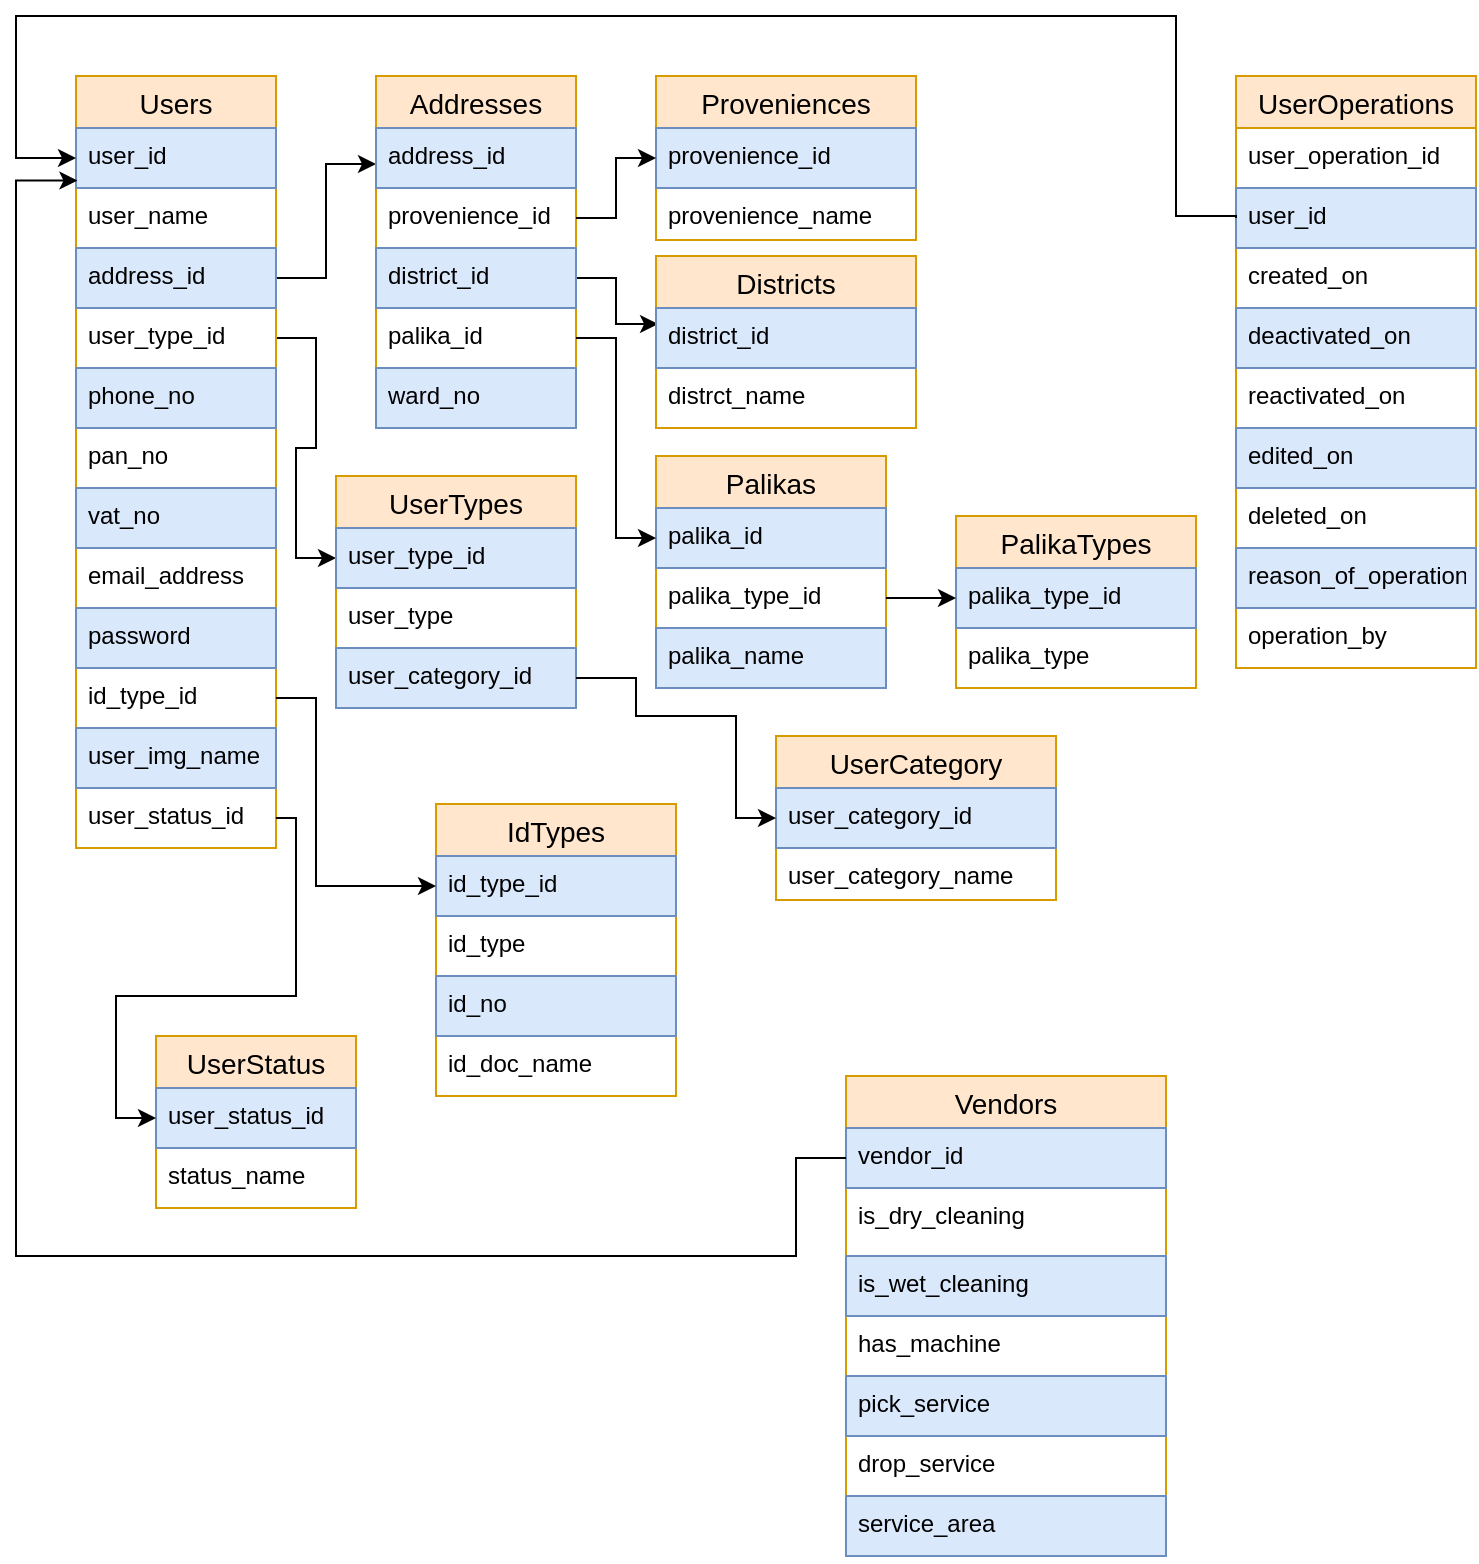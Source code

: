 <mxfile version="20.2.2" type="github">
  <diagram id="IBu_43Mrp2dpRGFDmGJ0" name="Page-1">
    <mxGraphModel dx="914" dy="474" grid="1" gridSize="10" guides="1" tooltips="1" connect="1" arrows="1" fold="1" page="1" pageScale="1" pageWidth="850" pageHeight="1100" math="0" shadow="0">
      <root>
        <mxCell id="0" />
        <mxCell id="1" parent="0" />
        <mxCell id="8awDatOAhmp6VXq2ZZ0f-31" style="edgeStyle=orthogonalEdgeStyle;rounded=0;orthogonalLoop=1;jettySize=auto;html=1;exitX=1;exitY=0.5;exitDx=0;exitDy=0;entryX=0;entryY=0.5;entryDx=0;entryDy=0;" parent="1" source="8awDatOAhmp6VXq2ZZ0f-26" target="8awDatOAhmp6VXq2ZZ0f-29" edge="1">
          <mxGeometry relative="1" as="geometry" />
        </mxCell>
        <mxCell id="8awDatOAhmp6VXq2ZZ0f-47" style="edgeStyle=orthogonalEdgeStyle;rounded=0;orthogonalLoop=1;jettySize=auto;html=1;entryX=0;entryY=0.25;entryDx=0;entryDy=0;exitX=1;exitY=0.5;exitDx=0;exitDy=0;" parent="1" source="8awDatOAhmp6VXq2ZZ0f-36" target="8awDatOAhmp6VXq2ZZ0f-37" edge="1">
          <mxGeometry relative="1" as="geometry" />
        </mxCell>
        <mxCell id="8awDatOAhmp6VXq2ZZ0f-24" value="Users" style="swimlane;fontStyle=0;childLayout=stackLayout;horizontal=1;startSize=26;horizontalStack=0;resizeParent=1;resizeParentMax=0;resizeLast=0;collapsible=1;marginBottom=0;align=center;fontSize=14;fillColor=#ffe6cc;strokeColor=#d79b00;" parent="1" vertex="1">
          <mxGeometry x="40" y="40" width="100" height="386" as="geometry" />
        </mxCell>
        <mxCell id="8awDatOAhmp6VXq2ZZ0f-25" value="user_id" style="text;strokeColor=#6c8ebf;fillColor=#dae8fc;spacingLeft=4;spacingRight=4;overflow=hidden;rotatable=0;points=[[0,0.5],[1,0.5]];portConstraint=eastwest;fontSize=12;fillStyle=auto;" parent="8awDatOAhmp6VXq2ZZ0f-24" vertex="1">
          <mxGeometry y="26" width="100" height="30" as="geometry" />
        </mxCell>
        <mxCell id="8awDatOAhmp6VXq2ZZ0f-46" value="user_name" style="text;spacingLeft=4;spacingRight=4;overflow=hidden;rotatable=0;points=[[0,0.5],[1,0.5]];portConstraint=eastwest;fontSize=12;fillStyle=auto;" parent="8awDatOAhmp6VXq2ZZ0f-24" vertex="1">
          <mxGeometry y="56" width="100" height="30" as="geometry" />
        </mxCell>
        <mxCell id="8awDatOAhmp6VXq2ZZ0f-36" value="address_id" style="text;strokeColor=#6c8ebf;fillColor=#dae8fc;spacingLeft=4;spacingRight=4;overflow=hidden;rotatable=0;points=[[0,0.5],[1,0.5]];portConstraint=eastwest;fontSize=12;" parent="8awDatOAhmp6VXq2ZZ0f-24" vertex="1">
          <mxGeometry y="86" width="100" height="30" as="geometry" />
        </mxCell>
        <mxCell id="8awDatOAhmp6VXq2ZZ0f-26" value="user_type_id" style="text;strokeColor=none;fillColor=none;spacingLeft=4;spacingRight=4;overflow=hidden;rotatable=0;points=[[0,0.5],[1,0.5]];portConstraint=eastwest;fontSize=12;" parent="8awDatOAhmp6VXq2ZZ0f-24" vertex="1">
          <mxGeometry y="116" width="100" height="30" as="geometry" />
        </mxCell>
        <mxCell id="8awDatOAhmp6VXq2ZZ0f-44" value="phone_no" style="text;strokeColor=#6c8ebf;fillColor=#dae8fc;spacingLeft=4;spacingRight=4;overflow=hidden;rotatable=0;points=[[0,0.5],[1,0.5]];portConstraint=eastwest;fontSize=12;" parent="8awDatOAhmp6VXq2ZZ0f-24" vertex="1">
          <mxGeometry y="146" width="100" height="30" as="geometry" />
        </mxCell>
        <mxCell id="hBHYlZeDeRZfYTCF6jD1-47" value="pan_no" style="text;spacingLeft=4;spacingRight=4;overflow=hidden;rotatable=0;points=[[0,0.5],[1,0.5]];portConstraint=eastwest;fontSize=12;" vertex="1" parent="8awDatOAhmp6VXq2ZZ0f-24">
          <mxGeometry y="176" width="100" height="30" as="geometry" />
        </mxCell>
        <mxCell id="hBHYlZeDeRZfYTCF6jD1-48" value="vat_no" style="text;spacingLeft=4;spacingRight=4;overflow=hidden;rotatable=0;points=[[0,0.5],[1,0.5]];portConstraint=eastwest;fontSize=12;fillColor=#dae8fc;strokeColor=#6c8ebf;" vertex="1" parent="8awDatOAhmp6VXq2ZZ0f-24">
          <mxGeometry y="206" width="100" height="30" as="geometry" />
        </mxCell>
        <mxCell id="8awDatOAhmp6VXq2ZZ0f-43" value="email_address" style="text;spacingLeft=4;spacingRight=4;overflow=hidden;rotatable=0;points=[[0,0.5],[1,0.5]];portConstraint=eastwest;fontSize=12;" parent="8awDatOAhmp6VXq2ZZ0f-24" vertex="1">
          <mxGeometry y="236" width="100" height="30" as="geometry" />
        </mxCell>
        <mxCell id="8awDatOAhmp6VXq2ZZ0f-45" value="password" style="text;spacingLeft=4;spacingRight=4;overflow=hidden;rotatable=0;points=[[0,0.5],[1,0.5]];portConstraint=eastwest;fontSize=12;fillColor=#dae8fc;strokeColor=#6c8ebf;" parent="8awDatOAhmp6VXq2ZZ0f-24" vertex="1">
          <mxGeometry y="266" width="100" height="30" as="geometry" />
        </mxCell>
        <mxCell id="8awDatOAhmp6VXq2ZZ0f-62" value="id_type_id" style="text;spacingLeft=4;spacingRight=4;overflow=hidden;rotatable=0;points=[[0,0.5],[1,0.5]];portConstraint=eastwest;fontSize=12;" parent="8awDatOAhmp6VXq2ZZ0f-24" vertex="1">
          <mxGeometry y="296" width="100" height="30" as="geometry" />
        </mxCell>
        <mxCell id="8awDatOAhmp6VXq2ZZ0f-67" value="user_img_name" style="text;spacingLeft=4;spacingRight=4;overflow=hidden;rotatable=0;points=[[0,0.5],[1,0.5]];portConstraint=eastwest;fontSize=12;fillColor=#dae8fc;strokeColor=#6c8ebf;" parent="8awDatOAhmp6VXq2ZZ0f-24" vertex="1">
          <mxGeometry y="326" width="100" height="30" as="geometry" />
        </mxCell>
        <mxCell id="hBHYlZeDeRZfYTCF6jD1-10" value="user_status_id" style="text;spacingLeft=4;spacingRight=4;overflow=hidden;rotatable=0;points=[[0,0.5],[1,0.5]];portConstraint=eastwest;fontSize=12;" vertex="1" parent="8awDatOAhmp6VXq2ZZ0f-24">
          <mxGeometry y="356" width="100" height="30" as="geometry" />
        </mxCell>
        <mxCell id="8awDatOAhmp6VXq2ZZ0f-28" value="UserTypes" style="swimlane;fontStyle=0;childLayout=stackLayout;horizontal=1;startSize=26;horizontalStack=0;resizeParent=1;resizeParentMax=0;resizeLast=0;collapsible=1;marginBottom=0;align=center;fontSize=14;fillColor=#ffe6cc;strokeColor=#d79b00;" parent="1" vertex="1">
          <mxGeometry x="170" y="240" width="120" height="116" as="geometry" />
        </mxCell>
        <mxCell id="8awDatOAhmp6VXq2ZZ0f-29" value="user_type_id" style="text;strokeColor=#6c8ebf;fillColor=#dae8fc;spacingLeft=4;spacingRight=4;overflow=hidden;rotatable=0;points=[[0,0.5],[1,0.5]];portConstraint=eastwest;fontSize=12;" parent="8awDatOAhmp6VXq2ZZ0f-28" vertex="1">
          <mxGeometry y="26" width="120" height="30" as="geometry" />
        </mxCell>
        <mxCell id="8awDatOAhmp6VXq2ZZ0f-30" value="user_type" style="text;strokeColor=none;fillColor=none;spacingLeft=4;spacingRight=4;overflow=hidden;rotatable=0;points=[[0,0.5],[1,0.5]];portConstraint=eastwest;fontSize=12;" parent="8awDatOAhmp6VXq2ZZ0f-28" vertex="1">
          <mxGeometry y="56" width="120" height="30" as="geometry" />
        </mxCell>
        <mxCell id="hBHYlZeDeRZfYTCF6jD1-11" value="user_category_id" style="text;strokeColor=#6c8ebf;fillColor=#dae8fc;spacingLeft=4;spacingRight=4;overflow=hidden;rotatable=0;points=[[0,0.5],[1,0.5]];portConstraint=eastwest;fontSize=12;" vertex="1" parent="8awDatOAhmp6VXq2ZZ0f-28">
          <mxGeometry y="86" width="120" height="30" as="geometry" />
        </mxCell>
        <mxCell id="8awDatOAhmp6VXq2ZZ0f-60" style="edgeStyle=orthogonalEdgeStyle;rounded=0;orthogonalLoop=1;jettySize=auto;html=1;entryX=0.008;entryY=0.267;entryDx=0;entryDy=0;entryPerimeter=0;exitX=1;exitY=0.5;exitDx=0;exitDy=0;" parent="1" source="8awDatOAhmp6VXq2ZZ0f-40" target="8awDatOAhmp6VXq2ZZ0f-54" edge="1">
          <mxGeometry relative="1" as="geometry" />
        </mxCell>
        <mxCell id="8awDatOAhmp6VXq2ZZ0f-37" value="Addresses" style="swimlane;fontStyle=0;childLayout=stackLayout;horizontal=1;startSize=26;horizontalStack=0;resizeParent=1;resizeParentMax=0;resizeLast=0;collapsible=1;marginBottom=0;align=center;fontSize=14;fillColor=#ffe6cc;strokeColor=#d79b00;" parent="1" vertex="1">
          <mxGeometry x="190" y="40" width="100" height="176" as="geometry" />
        </mxCell>
        <mxCell id="8awDatOAhmp6VXq2ZZ0f-38" value="address_id" style="text;strokeColor=#6c8ebf;fillColor=#dae8fc;spacingLeft=4;spacingRight=4;overflow=hidden;rotatable=0;points=[[0,0.5],[1,0.5]];portConstraint=eastwest;fontSize=12;fillStyle=auto;" parent="8awDatOAhmp6VXq2ZZ0f-37" vertex="1">
          <mxGeometry y="26" width="100" height="30" as="geometry" />
        </mxCell>
        <mxCell id="8awDatOAhmp6VXq2ZZ0f-39" value="provenience_id" style="text;strokeColor=none;fillColor=none;spacingLeft=4;spacingRight=4;overflow=hidden;rotatable=0;points=[[0,0.5],[1,0.5]];portConstraint=eastwest;fontSize=12;" parent="8awDatOAhmp6VXq2ZZ0f-37" vertex="1">
          <mxGeometry y="56" width="100" height="30" as="geometry" />
        </mxCell>
        <mxCell id="8awDatOAhmp6VXq2ZZ0f-40" value="district_id" style="text;strokeColor=#6c8ebf;fillColor=#dae8fc;spacingLeft=4;spacingRight=4;overflow=hidden;rotatable=0;points=[[0,0.5],[1,0.5]];portConstraint=eastwest;fontSize=12;" parent="8awDatOAhmp6VXq2ZZ0f-37" vertex="1">
          <mxGeometry y="86" width="100" height="30" as="geometry" />
        </mxCell>
        <mxCell id="8awDatOAhmp6VXq2ZZ0f-42" value="palika_id" style="text;spacingLeft=4;spacingRight=4;overflow=hidden;rotatable=0;points=[[0,0.5],[1,0.5]];portConstraint=eastwest;fontSize=12;" parent="8awDatOAhmp6VXq2ZZ0f-37" vertex="1">
          <mxGeometry y="116" width="100" height="30" as="geometry" />
        </mxCell>
        <mxCell id="8awDatOAhmp6VXq2ZZ0f-41" value="ward_no" style="text;strokeColor=#6c8ebf;fillColor=#dae8fc;spacingLeft=4;spacingRight=4;overflow=hidden;rotatable=0;points=[[0,0.5],[1,0.5]];portConstraint=eastwest;fontSize=12;" parent="8awDatOAhmp6VXq2ZZ0f-37" vertex="1">
          <mxGeometry y="146" width="100" height="30" as="geometry" />
        </mxCell>
        <mxCell id="8awDatOAhmp6VXq2ZZ0f-48" value="Palikas" style="swimlane;fontStyle=0;childLayout=stackLayout;horizontal=1;startSize=26;horizontalStack=0;resizeParent=1;resizeParentMax=0;resizeLast=0;collapsible=1;marginBottom=0;align=center;fontSize=14;fillColor=#ffe6cc;strokeColor=#d79b00;" parent="1" vertex="1">
          <mxGeometry x="330" y="230" width="115" height="116" as="geometry" />
        </mxCell>
        <mxCell id="8awDatOAhmp6VXq2ZZ0f-49" value="palika_id" style="text;strokeColor=#6c8ebf;fillColor=#dae8fc;spacingLeft=4;spacingRight=4;overflow=hidden;rotatable=0;points=[[0,0.5],[1,0.5]];portConstraint=eastwest;fontSize=12;" parent="8awDatOAhmp6VXq2ZZ0f-48" vertex="1">
          <mxGeometry y="26" width="115" height="30" as="geometry" />
        </mxCell>
        <mxCell id="8awDatOAhmp6VXq2ZZ0f-50" value="palika_type_id" style="text;strokeColor=none;fillColor=none;spacingLeft=4;spacingRight=4;overflow=hidden;rotatable=0;points=[[0,0.5],[1,0.5]];portConstraint=eastwest;fontSize=12;" parent="8awDatOAhmp6VXq2ZZ0f-48" vertex="1">
          <mxGeometry y="56" width="115" height="30" as="geometry" />
        </mxCell>
        <mxCell id="8awDatOAhmp6VXq2ZZ0f-51" value="palika_name" style="text;strokeColor=#6c8ebf;fillColor=#dae8fc;spacingLeft=4;spacingRight=4;overflow=hidden;rotatable=0;points=[[0,0.5],[1,0.5]];portConstraint=eastwest;fontSize=12;" parent="8awDatOAhmp6VXq2ZZ0f-48" vertex="1">
          <mxGeometry y="86" width="115" height="30" as="geometry" />
        </mxCell>
        <mxCell id="8awDatOAhmp6VXq2ZZ0f-52" style="edgeStyle=orthogonalEdgeStyle;rounded=0;orthogonalLoop=1;jettySize=auto;html=1;entryX=0;entryY=0.5;entryDx=0;entryDy=0;" parent="1" source="8awDatOAhmp6VXq2ZZ0f-42" target="8awDatOAhmp6VXq2ZZ0f-49" edge="1">
          <mxGeometry relative="1" as="geometry" />
        </mxCell>
        <mxCell id="8awDatOAhmp6VXq2ZZ0f-53" value="Districts" style="swimlane;fontStyle=0;childLayout=stackLayout;horizontal=1;startSize=26;horizontalStack=0;resizeParent=1;resizeParentMax=0;resizeLast=0;collapsible=1;marginBottom=0;align=center;fontSize=14;fillColor=#ffe6cc;strokeColor=#d79b00;" parent="1" vertex="1">
          <mxGeometry x="330" y="130" width="130" height="86" as="geometry" />
        </mxCell>
        <mxCell id="8awDatOAhmp6VXq2ZZ0f-54" value="district_id" style="text;strokeColor=#6c8ebf;fillColor=#dae8fc;spacingLeft=4;spacingRight=4;overflow=hidden;rotatable=0;points=[[0,0.5],[1,0.5]];portConstraint=eastwest;fontSize=12;" parent="8awDatOAhmp6VXq2ZZ0f-53" vertex="1">
          <mxGeometry y="26" width="130" height="30" as="geometry" />
        </mxCell>
        <mxCell id="8awDatOAhmp6VXq2ZZ0f-55" value="distrct_name" style="text;strokeColor=none;fillColor=none;spacingLeft=4;spacingRight=4;overflow=hidden;rotatable=0;points=[[0,0.5],[1,0.5]];portConstraint=eastwest;fontSize=12;" parent="8awDatOAhmp6VXq2ZZ0f-53" vertex="1">
          <mxGeometry y="56" width="130" height="30" as="geometry" />
        </mxCell>
        <mxCell id="8awDatOAhmp6VXq2ZZ0f-56" value="Proveniences" style="swimlane;fontStyle=0;childLayout=stackLayout;horizontal=1;startSize=26;horizontalStack=0;resizeParent=1;resizeParentMax=0;resizeLast=0;collapsible=1;marginBottom=0;align=center;fontSize=14;fillColor=#ffe6cc;strokeColor=#d79b00;" parent="1" vertex="1">
          <mxGeometry x="330" y="40" width="130" height="82" as="geometry" />
        </mxCell>
        <mxCell id="8awDatOAhmp6VXq2ZZ0f-57" value="provenience_id" style="text;strokeColor=#6c8ebf;fillColor=#dae8fc;spacingLeft=4;spacingRight=4;overflow=hidden;rotatable=0;points=[[0,0.5],[1,0.5]];portConstraint=eastwest;fontSize=12;" parent="8awDatOAhmp6VXq2ZZ0f-56" vertex="1">
          <mxGeometry y="26" width="130" height="30" as="geometry" />
        </mxCell>
        <mxCell id="8awDatOAhmp6VXq2ZZ0f-58" value="provenience_name" style="text;strokeColor=none;fillColor=none;spacingLeft=4;spacingRight=4;overflow=hidden;rotatable=0;points=[[0,0.5],[1,0.5]];portConstraint=eastwest;fontSize=12;" parent="8awDatOAhmp6VXq2ZZ0f-56" vertex="1">
          <mxGeometry y="56" width="130" height="26" as="geometry" />
        </mxCell>
        <mxCell id="8awDatOAhmp6VXq2ZZ0f-61" style="edgeStyle=orthogonalEdgeStyle;rounded=0;orthogonalLoop=1;jettySize=auto;html=1;entryX=0;entryY=0.5;entryDx=0;entryDy=0;" parent="1" source="8awDatOAhmp6VXq2ZZ0f-39" target="8awDatOAhmp6VXq2ZZ0f-57" edge="1">
          <mxGeometry relative="1" as="geometry" />
        </mxCell>
        <mxCell id="8awDatOAhmp6VXq2ZZ0f-63" value="IdTypes" style="swimlane;fontStyle=0;childLayout=stackLayout;horizontal=1;startSize=26;horizontalStack=0;resizeParent=1;resizeParentMax=0;resizeLast=0;collapsible=1;marginBottom=0;align=center;fontSize=14;fillColor=#ffe6cc;strokeColor=#d79b00;" parent="1" vertex="1">
          <mxGeometry x="220" y="404" width="120" height="146" as="geometry" />
        </mxCell>
        <mxCell id="8awDatOAhmp6VXq2ZZ0f-64" value="id_type_id" style="text;strokeColor=#6c8ebf;fillColor=#dae8fc;spacingLeft=4;spacingRight=4;overflow=hidden;rotatable=0;points=[[0,0.5],[1,0.5]];portConstraint=eastwest;fontSize=12;" parent="8awDatOAhmp6VXq2ZZ0f-63" vertex="1">
          <mxGeometry y="26" width="120" height="30" as="geometry" />
        </mxCell>
        <mxCell id="8awDatOAhmp6VXq2ZZ0f-65" value="id_type" style="text;strokeColor=none;fillColor=none;spacingLeft=4;spacingRight=4;overflow=hidden;rotatable=0;points=[[0,0.5],[1,0.5]];portConstraint=eastwest;fontSize=12;" parent="8awDatOAhmp6VXq2ZZ0f-63" vertex="1">
          <mxGeometry y="56" width="120" height="30" as="geometry" />
        </mxCell>
        <mxCell id="8awDatOAhmp6VXq2ZZ0f-66" value="id_no" style="text;strokeColor=#6c8ebf;fillColor=#dae8fc;spacingLeft=4;spacingRight=4;overflow=hidden;rotatable=0;points=[[0,0.5],[1,0.5]];portConstraint=eastwest;fontSize=12;" parent="8awDatOAhmp6VXq2ZZ0f-63" vertex="1">
          <mxGeometry y="86" width="120" height="30" as="geometry" />
        </mxCell>
        <mxCell id="8awDatOAhmp6VXq2ZZ0f-68" value="id_doc_name" style="text;spacingLeft=4;spacingRight=4;overflow=hidden;rotatable=0;points=[[0,0.5],[1,0.5]];portConstraint=eastwest;fontSize=12;" parent="8awDatOAhmp6VXq2ZZ0f-63" vertex="1">
          <mxGeometry y="116" width="120" height="30" as="geometry" />
        </mxCell>
        <mxCell id="hBHYlZeDeRZfYTCF6jD1-1" value="PalikaTypes" style="swimlane;fontStyle=0;childLayout=stackLayout;horizontal=1;startSize=26;horizontalStack=0;resizeParent=1;resizeParentMax=0;resizeLast=0;collapsible=1;marginBottom=0;align=center;fontSize=14;fillColor=#ffe6cc;strokeColor=#d79b00;" vertex="1" parent="1">
          <mxGeometry x="480" y="260" width="120" height="86" as="geometry" />
        </mxCell>
        <mxCell id="hBHYlZeDeRZfYTCF6jD1-2" value="palika_type_id" style="text;strokeColor=#6c8ebf;fillColor=#dae8fc;spacingLeft=4;spacingRight=4;overflow=hidden;rotatable=0;points=[[0,0.5],[1,0.5]];portConstraint=eastwest;fontSize=12;" vertex="1" parent="hBHYlZeDeRZfYTCF6jD1-1">
          <mxGeometry y="26" width="120" height="30" as="geometry" />
        </mxCell>
        <mxCell id="hBHYlZeDeRZfYTCF6jD1-3" value="palika_type" style="text;strokeColor=none;fillColor=none;spacingLeft=4;spacingRight=4;overflow=hidden;rotatable=0;points=[[0,0.5],[1,0.5]];portConstraint=eastwest;fontSize=12;" vertex="1" parent="hBHYlZeDeRZfYTCF6jD1-1">
          <mxGeometry y="56" width="120" height="30" as="geometry" />
        </mxCell>
        <mxCell id="hBHYlZeDeRZfYTCF6jD1-4" value="UserOperations" style="swimlane;fontStyle=0;childLayout=stackLayout;horizontal=1;startSize=26;horizontalStack=0;resizeParent=1;resizeParentMax=0;resizeLast=0;collapsible=1;marginBottom=0;align=center;fontSize=14;fillColor=#ffe6cc;strokeColor=#d79b00;" vertex="1" parent="1">
          <mxGeometry x="620" y="40" width="120" height="296" as="geometry" />
        </mxCell>
        <mxCell id="hBHYlZeDeRZfYTCF6jD1-22" value="user_operation_id" style="text;spacingLeft=4;spacingRight=4;overflow=hidden;rotatable=0;points=[[0,0.5],[1,0.5]];portConstraint=eastwest;fontSize=12;" vertex="1" parent="hBHYlZeDeRZfYTCF6jD1-4">
          <mxGeometry y="26" width="120" height="30" as="geometry" />
        </mxCell>
        <mxCell id="hBHYlZeDeRZfYTCF6jD1-5" value="user_id" style="text;strokeColor=#6c8ebf;fillColor=#dae8fc;spacingLeft=4;spacingRight=4;overflow=hidden;rotatable=0;points=[[0,0.5],[1,0.5]];portConstraint=eastwest;fontSize=12;" vertex="1" parent="hBHYlZeDeRZfYTCF6jD1-4">
          <mxGeometry y="56" width="120" height="30" as="geometry" />
        </mxCell>
        <mxCell id="hBHYlZeDeRZfYTCF6jD1-6" value="created_on" style="text;strokeColor=none;fillColor=none;spacingLeft=4;spacingRight=4;overflow=hidden;rotatable=0;points=[[0,0.5],[1,0.5]];portConstraint=eastwest;fontSize=12;" vertex="1" parent="hBHYlZeDeRZfYTCF6jD1-4">
          <mxGeometry y="86" width="120" height="30" as="geometry" />
        </mxCell>
        <mxCell id="hBHYlZeDeRZfYTCF6jD1-7" value="deactivated_on" style="text;strokeColor=#6c8ebf;fillColor=#dae8fc;spacingLeft=4;spacingRight=4;overflow=hidden;rotatable=0;points=[[0,0.5],[1,0.5]];portConstraint=eastwest;fontSize=12;" vertex="1" parent="hBHYlZeDeRZfYTCF6jD1-4">
          <mxGeometry y="116" width="120" height="30" as="geometry" />
        </mxCell>
        <mxCell id="hBHYlZeDeRZfYTCF6jD1-26" value="reactivated_on" style="text;spacingLeft=4;spacingRight=4;overflow=hidden;rotatable=0;points=[[0,0.5],[1,0.5]];portConstraint=eastwest;fontSize=12;" vertex="1" parent="hBHYlZeDeRZfYTCF6jD1-4">
          <mxGeometry y="146" width="120" height="30" as="geometry" />
        </mxCell>
        <mxCell id="hBHYlZeDeRZfYTCF6jD1-9" value="edited_on" style="text;spacingLeft=4;spacingRight=4;overflow=hidden;rotatable=0;points=[[0,0.5],[1,0.5]];portConstraint=eastwest;fontSize=12;fillColor=#dae8fc;strokeColor=#6c8ebf;" vertex="1" parent="hBHYlZeDeRZfYTCF6jD1-4">
          <mxGeometry y="176" width="120" height="30" as="geometry" />
        </mxCell>
        <mxCell id="hBHYlZeDeRZfYTCF6jD1-8" value="deleted_on" style="text;spacingLeft=4;spacingRight=4;overflow=hidden;rotatable=0;points=[[0,0.5],[1,0.5]];portConstraint=eastwest;fontSize=12;" vertex="1" parent="hBHYlZeDeRZfYTCF6jD1-4">
          <mxGeometry y="206" width="120" height="30" as="geometry" />
        </mxCell>
        <mxCell id="hBHYlZeDeRZfYTCF6jD1-25" value="reason_of_operation" style="text;spacingLeft=4;spacingRight=4;overflow=hidden;rotatable=0;points=[[0,0.5],[1,0.5]];portConstraint=eastwest;fontSize=12;fillColor=#dae8fc;strokeColor=#6c8ebf;" vertex="1" parent="hBHYlZeDeRZfYTCF6jD1-4">
          <mxGeometry y="236" width="120" height="30" as="geometry" />
        </mxCell>
        <mxCell id="hBHYlZeDeRZfYTCF6jD1-27" value="operation_by" style="text;spacingLeft=4;spacingRight=4;overflow=hidden;rotatable=0;points=[[0,0.5],[1,0.5]];portConstraint=eastwest;fontSize=12;" vertex="1" parent="hBHYlZeDeRZfYTCF6jD1-4">
          <mxGeometry y="266" width="120" height="30" as="geometry" />
        </mxCell>
        <mxCell id="hBHYlZeDeRZfYTCF6jD1-12" value="UserStatus" style="swimlane;fontStyle=0;childLayout=stackLayout;horizontal=1;startSize=26;horizontalStack=0;resizeParent=1;resizeParentMax=0;resizeLast=0;collapsible=1;marginBottom=0;align=center;fontSize=14;fillColor=#ffe6cc;strokeColor=#d79b00;" vertex="1" parent="1">
          <mxGeometry x="80" y="520" width="100" height="86" as="geometry" />
        </mxCell>
        <mxCell id="hBHYlZeDeRZfYTCF6jD1-13" value="user_status_id" style="text;strokeColor=#6c8ebf;fillColor=#dae8fc;spacingLeft=4;spacingRight=4;overflow=hidden;rotatable=0;points=[[0,0.5],[1,0.5]];portConstraint=eastwest;fontSize=12;" vertex="1" parent="hBHYlZeDeRZfYTCF6jD1-12">
          <mxGeometry y="26" width="100" height="30" as="geometry" />
        </mxCell>
        <mxCell id="hBHYlZeDeRZfYTCF6jD1-14" value="status_name" style="text;strokeColor=none;fillColor=none;spacingLeft=4;spacingRight=4;overflow=hidden;rotatable=0;points=[[0,0.5],[1,0.5]];portConstraint=eastwest;fontSize=12;" vertex="1" parent="hBHYlZeDeRZfYTCF6jD1-12">
          <mxGeometry y="56" width="100" height="30" as="geometry" />
        </mxCell>
        <mxCell id="hBHYlZeDeRZfYTCF6jD1-21" style="edgeStyle=orthogonalEdgeStyle;rounded=0;orthogonalLoop=1;jettySize=auto;html=1;exitX=1;exitY=0.5;exitDx=0;exitDy=0;entryX=0;entryY=0.5;entryDx=0;entryDy=0;" edge="1" parent="1" source="8awDatOAhmp6VXq2ZZ0f-50" target="hBHYlZeDeRZfYTCF6jD1-2">
          <mxGeometry relative="1" as="geometry" />
        </mxCell>
        <mxCell id="hBHYlZeDeRZfYTCF6jD1-24" style="edgeStyle=orthogonalEdgeStyle;rounded=0;orthogonalLoop=1;jettySize=auto;html=1;exitX=0;exitY=0.5;exitDx=0;exitDy=0;" edge="1" parent="1" source="hBHYlZeDeRZfYTCF6jD1-5" target="8awDatOAhmp6VXq2ZZ0f-25">
          <mxGeometry relative="1" as="geometry">
            <mxPoint x="610" y="120" as="sourcePoint" />
            <Array as="points">
              <mxPoint x="620" y="110" />
              <mxPoint x="590" y="110" />
              <mxPoint x="590" y="10" />
              <mxPoint x="10" y="10" />
              <mxPoint x="10" y="81" />
            </Array>
          </mxGeometry>
        </mxCell>
        <mxCell id="hBHYlZeDeRZfYTCF6jD1-31" value="UserCategory" style="swimlane;fontStyle=0;childLayout=stackLayout;horizontal=1;startSize=26;horizontalStack=0;resizeParent=1;resizeParentMax=0;resizeLast=0;collapsible=1;marginBottom=0;align=center;fontSize=14;fillColor=#ffe6cc;strokeColor=#d79b00;" vertex="1" parent="1">
          <mxGeometry x="390" y="370" width="140" height="82" as="geometry" />
        </mxCell>
        <mxCell id="hBHYlZeDeRZfYTCF6jD1-32" value="user_category_id" style="text;strokeColor=#6c8ebf;fillColor=#dae8fc;spacingLeft=4;spacingRight=4;overflow=hidden;rotatable=0;points=[[0,0.5],[1,0.5]];portConstraint=eastwest;fontSize=12;" vertex="1" parent="hBHYlZeDeRZfYTCF6jD1-31">
          <mxGeometry y="26" width="140" height="30" as="geometry" />
        </mxCell>
        <mxCell id="hBHYlZeDeRZfYTCF6jD1-37" style="edgeStyle=orthogonalEdgeStyle;rounded=0;orthogonalLoop=1;jettySize=auto;html=1;exitX=1;exitY=0.5;exitDx=0;exitDy=0;" edge="1" parent="hBHYlZeDeRZfYTCF6jD1-31" source="hBHYlZeDeRZfYTCF6jD1-32" target="hBHYlZeDeRZfYTCF6jD1-32">
          <mxGeometry relative="1" as="geometry" />
        </mxCell>
        <mxCell id="hBHYlZeDeRZfYTCF6jD1-33" value="user_category_name" style="text;strokeColor=none;fillColor=none;spacingLeft=4;spacingRight=4;overflow=hidden;rotatable=0;points=[[0,0.5],[1,0.5]];portConstraint=eastwest;fontSize=12;" vertex="1" parent="hBHYlZeDeRZfYTCF6jD1-31">
          <mxGeometry y="56" width="140" height="26" as="geometry" />
        </mxCell>
        <mxCell id="hBHYlZeDeRZfYTCF6jD1-35" style="edgeStyle=orthogonalEdgeStyle;rounded=0;orthogonalLoop=1;jettySize=auto;html=1;exitX=1;exitY=0.5;exitDx=0;exitDy=0;entryX=0;entryY=0.5;entryDx=0;entryDy=0;" edge="1" parent="1" source="hBHYlZeDeRZfYTCF6jD1-11" target="hBHYlZeDeRZfYTCF6jD1-31">
          <mxGeometry relative="1" as="geometry">
            <Array as="points">
              <mxPoint x="320" y="341" />
              <mxPoint x="320" y="360" />
              <mxPoint x="370" y="360" />
              <mxPoint x="370" y="411" />
            </Array>
          </mxGeometry>
        </mxCell>
        <mxCell id="hBHYlZeDeRZfYTCF6jD1-52" style="edgeStyle=orthogonalEdgeStyle;rounded=0;orthogonalLoop=1;jettySize=auto;html=1;exitX=1;exitY=0.5;exitDx=0;exitDy=0;elbow=vertical;entryX=0;entryY=0.5;entryDx=0;entryDy=0;" edge="1" parent="1" source="8awDatOAhmp6VXq2ZZ0f-62" target="8awDatOAhmp6VXq2ZZ0f-64">
          <mxGeometry relative="1" as="geometry">
            <mxPoint x="160" y="460" as="targetPoint" />
            <Array as="points">
              <mxPoint x="160" y="351" />
              <mxPoint x="160" y="445" />
            </Array>
          </mxGeometry>
        </mxCell>
        <mxCell id="hBHYlZeDeRZfYTCF6jD1-54" style="edgeStyle=orthogonalEdgeStyle;rounded=0;orthogonalLoop=1;jettySize=auto;html=1;exitX=1;exitY=0.5;exitDx=0;exitDy=0;elbow=vertical;entryX=0;entryY=0.5;entryDx=0;entryDy=0;" edge="1" parent="1" source="hBHYlZeDeRZfYTCF6jD1-10" target="hBHYlZeDeRZfYTCF6jD1-13">
          <mxGeometry relative="1" as="geometry">
            <mxPoint x="70" y="550" as="targetPoint" />
            <Array as="points">
              <mxPoint x="150" y="411" />
              <mxPoint x="150" y="500" />
              <mxPoint x="60" y="500" />
              <mxPoint x="60" y="561" />
            </Array>
          </mxGeometry>
        </mxCell>
        <mxCell id="hBHYlZeDeRZfYTCF6jD1-55" value="Vendors" style="swimlane;fontStyle=0;childLayout=stackLayout;horizontal=1;startSize=26;horizontalStack=0;resizeParent=1;resizeParentMax=0;resizeLast=0;collapsible=1;marginBottom=0;align=center;fontSize=14;fillColor=#ffe6cc;strokeColor=#d79b00;" vertex="1" parent="1">
          <mxGeometry x="425" y="540" width="160" height="240" as="geometry" />
        </mxCell>
        <mxCell id="hBHYlZeDeRZfYTCF6jD1-56" value="vendor_id" style="text;strokeColor=#6c8ebf;fillColor=#dae8fc;spacingLeft=4;spacingRight=4;overflow=hidden;rotatable=0;points=[[0,0.5],[1,0.5]];portConstraint=eastwest;fontSize=12;" vertex="1" parent="hBHYlZeDeRZfYTCF6jD1-55">
          <mxGeometry y="26" width="160" height="30" as="geometry" />
        </mxCell>
        <mxCell id="hBHYlZeDeRZfYTCF6jD1-57" value="is_dry_cleaning" style="text;strokeColor=none;fillColor=none;spacingLeft=4;spacingRight=4;overflow=hidden;rotatable=0;points=[[0,0.5],[1,0.5]];portConstraint=eastwest;fontSize=12;" vertex="1" parent="hBHYlZeDeRZfYTCF6jD1-55">
          <mxGeometry y="56" width="160" height="34" as="geometry" />
        </mxCell>
        <mxCell id="hBHYlZeDeRZfYTCF6jD1-58" value="is_wet_cleaning" style="text;strokeColor=#6c8ebf;fillColor=#dae8fc;spacingLeft=4;spacingRight=4;overflow=hidden;rotatable=0;points=[[0,0.5],[1,0.5]];portConstraint=eastwest;fontSize=12;" vertex="1" parent="hBHYlZeDeRZfYTCF6jD1-55">
          <mxGeometry y="90" width="160" height="30" as="geometry" />
        </mxCell>
        <mxCell id="hBHYlZeDeRZfYTCF6jD1-59" value="has_machine" style="text;strokeColor=none;fillColor=none;spacingLeft=4;spacingRight=4;overflow=hidden;rotatable=0;points=[[0,0.5],[1,0.5]];portConstraint=eastwest;fontSize=12;" vertex="1" parent="hBHYlZeDeRZfYTCF6jD1-55">
          <mxGeometry y="120" width="160" height="30" as="geometry" />
        </mxCell>
        <mxCell id="hBHYlZeDeRZfYTCF6jD1-60" value="pick_service" style="text;strokeColor=#6c8ebf;fillColor=#dae8fc;spacingLeft=4;spacingRight=4;overflow=hidden;rotatable=0;points=[[0,0.5],[1,0.5]];portConstraint=eastwest;fontSize=12;" vertex="1" parent="hBHYlZeDeRZfYTCF6jD1-55">
          <mxGeometry y="150" width="160" height="30" as="geometry" />
        </mxCell>
        <mxCell id="hBHYlZeDeRZfYTCF6jD1-61" value="drop_service" style="text;strokeColor=none;fillColor=none;spacingLeft=4;spacingRight=4;overflow=hidden;rotatable=0;points=[[0,0.5],[1,0.5]];portConstraint=eastwest;fontSize=12;" vertex="1" parent="hBHYlZeDeRZfYTCF6jD1-55">
          <mxGeometry y="180" width="160" height="30" as="geometry" />
        </mxCell>
        <mxCell id="hBHYlZeDeRZfYTCF6jD1-63" value="service_area" style="text;strokeColor=#6c8ebf;fillColor=#dae8fc;spacingLeft=4;spacingRight=4;overflow=hidden;rotatable=0;points=[[0,0.5],[1,0.5]];portConstraint=eastwest;fontSize=12;" vertex="1" parent="hBHYlZeDeRZfYTCF6jD1-55">
          <mxGeometry y="210" width="160" height="30" as="geometry" />
        </mxCell>
        <mxCell id="hBHYlZeDeRZfYTCF6jD1-62" style="edgeStyle=orthogonalEdgeStyle;rounded=0;orthogonalLoop=1;jettySize=auto;html=1;entryX=0.007;entryY=0.877;entryDx=0;entryDy=0;entryPerimeter=0;elbow=vertical;" edge="1" parent="1" source="hBHYlZeDeRZfYTCF6jD1-56" target="8awDatOAhmp6VXq2ZZ0f-25">
          <mxGeometry relative="1" as="geometry">
            <Array as="points">
              <mxPoint x="400" y="581" />
              <mxPoint x="400" y="630" />
              <mxPoint x="10" y="630" />
              <mxPoint x="10" y="92" />
            </Array>
          </mxGeometry>
        </mxCell>
      </root>
    </mxGraphModel>
  </diagram>
</mxfile>
